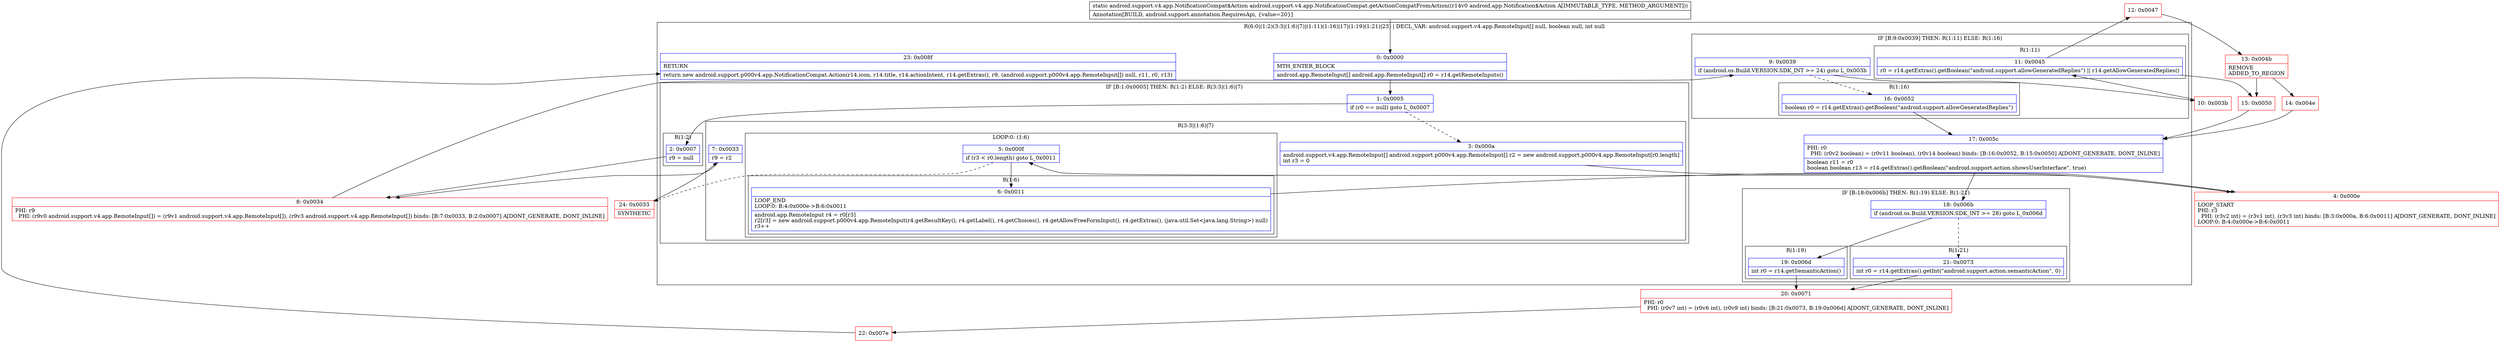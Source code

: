 digraph "CFG forandroid.support.v4.app.NotificationCompat.getActionCompatFromAction(Landroid\/app\/Notification$Action;)Landroid\/support\/v4\/app\/NotificationCompat$Action;" {
subgraph cluster_Region_543980163 {
label = "R(6:0|(1:2)(3:3|(1:6)|7)|(1:11)(1:16)|17|(1:19)(1:21)|23) | DECL_VAR: android.support.v4.app.RemoteInput[] null, boolean null, int null\l";
node [shape=record,color=blue];
Node_0 [shape=record,label="{0\:\ 0x0000|MTH_ENTER_BLOCK\l|android.app.RemoteInput[] android.app.RemoteInput[] r0 = r14.getRemoteInputs()\l}"];
subgraph cluster_IfRegion_731898022 {
label = "IF [B:1:0x0005] THEN: R(1:2) ELSE: R(3:3|(1:6)|7)";
node [shape=record,color=blue];
Node_1 [shape=record,label="{1\:\ 0x0005|if (r0 == null) goto L_0x0007\l}"];
subgraph cluster_Region_1405848665 {
label = "R(1:2)";
node [shape=record,color=blue];
Node_2 [shape=record,label="{2\:\ 0x0007|r9 = null\l}"];
}
subgraph cluster_Region_8555869 {
label = "R(3:3|(1:6)|7)";
node [shape=record,color=blue];
Node_3 [shape=record,label="{3\:\ 0x000a|android.support.v4.app.RemoteInput[] android.support.p000v4.app.RemoteInput[] r2 = new android.support.p000v4.app.RemoteInput[r0.length]\lint r3 = 0\l}"];
subgraph cluster_LoopRegion_1149109409 {
label = "LOOP:0: (1:6)";
node [shape=record,color=blue];
Node_5 [shape=record,label="{5\:\ 0x000f|if (r3 \< r0.length) goto L_0x0011\l}"];
subgraph cluster_Region_117819087 {
label = "R(1:6)";
node [shape=record,color=blue];
Node_6 [shape=record,label="{6\:\ 0x0011|LOOP_END\lLOOP:0: B:4:0x000e\-\>B:6:0x0011\l|android.app.RemoteInput r4 = r0[r3]\lr2[r3] = new android.support.p000v4.app.RemoteInput(r4.getResultKey(), r4.getLabel(), r4.getChoices(), r4.getAllowFreeFormInput(), r4.getExtras(), (java.util.Set\<java.lang.String\>) null)\lr3++\l}"];
}
}
Node_7 [shape=record,label="{7\:\ 0x0033|r9 = r2\l}"];
}
}
subgraph cluster_IfRegion_192078419 {
label = "IF [B:9:0x0039] THEN: R(1:11) ELSE: R(1:16)";
node [shape=record,color=blue];
Node_9 [shape=record,label="{9\:\ 0x0039|if (android.os.Build.VERSION.SDK_INT \>= 24) goto L_0x003b\l}"];
subgraph cluster_Region_1943553091 {
label = "R(1:11)";
node [shape=record,color=blue];
Node_11 [shape=record,label="{11\:\ 0x0045|r0 = r14.getExtras().getBoolean(\"android.support.allowGeneratedReplies\") \|\| r14.getAllowGeneratedReplies()\l}"];
}
subgraph cluster_Region_1203178264 {
label = "R(1:16)";
node [shape=record,color=blue];
Node_16 [shape=record,label="{16\:\ 0x0052|boolean r0 = r14.getExtras().getBoolean(\"android.support.allowGeneratedReplies\")\l}"];
}
}
Node_17 [shape=record,label="{17\:\ 0x005c|PHI: r0 \l  PHI: (r0v2 boolean) = (r0v11 boolean), (r0v14 boolean) binds: [B:16:0x0052, B:15:0x0050] A[DONT_GENERATE, DONT_INLINE]\l|boolean r11 = r0\lboolean boolean r13 = r14.getExtras().getBoolean(\"android.support.action.showsUserInterface\", true)\l}"];
subgraph cluster_IfRegion_790915578 {
label = "IF [B:18:0x006b] THEN: R(1:19) ELSE: R(1:21)";
node [shape=record,color=blue];
Node_18 [shape=record,label="{18\:\ 0x006b|if (android.os.Build.VERSION.SDK_INT \>= 28) goto L_0x006d\l}"];
subgraph cluster_Region_1432625420 {
label = "R(1:19)";
node [shape=record,color=blue];
Node_19 [shape=record,label="{19\:\ 0x006d|int r0 = r14.getSemanticAction()\l}"];
}
subgraph cluster_Region_1522718537 {
label = "R(1:21)";
node [shape=record,color=blue];
Node_21 [shape=record,label="{21\:\ 0x0073|int r0 = r14.getExtras().getInt(\"android.support.action.semanticAction\", 0)\l}"];
}
}
Node_23 [shape=record,label="{23\:\ 0x008f|RETURN\l|return new android.support.p000v4.app.NotificationCompat.Action(r14.icon, r14.title, r14.actionIntent, r14.getExtras(), r9, (android.support.p000v4.app.RemoteInput[]) null, r11, r0, r13)\l}"];
}
Node_4 [shape=record,color=red,label="{4\:\ 0x000e|LOOP_START\lPHI: r3 \l  PHI: (r3v2 int) = (r3v1 int), (r3v3 int) binds: [B:3:0x000a, B:6:0x0011] A[DONT_GENERATE, DONT_INLINE]\lLOOP:0: B:4:0x000e\-\>B:6:0x0011\l}"];
Node_8 [shape=record,color=red,label="{8\:\ 0x0034|PHI: r9 \l  PHI: (r9v0 android.support.v4.app.RemoteInput[]) = (r9v1 android.support.v4.app.RemoteInput[]), (r9v3 android.support.v4.app.RemoteInput[]) binds: [B:7:0x0033, B:2:0x0007] A[DONT_GENERATE, DONT_INLINE]\l}"];
Node_10 [shape=record,color=red,label="{10\:\ 0x003b}"];
Node_12 [shape=record,color=red,label="{12\:\ 0x0047}"];
Node_13 [shape=record,color=red,label="{13\:\ 0x004b|REMOVE\lADDED_TO_REGION\l}"];
Node_14 [shape=record,color=red,label="{14\:\ 0x004e}"];
Node_15 [shape=record,color=red,label="{15\:\ 0x0050}"];
Node_20 [shape=record,color=red,label="{20\:\ 0x0071|PHI: r0 \l  PHI: (r0v7 int) = (r0v6 int), (r0v9 int) binds: [B:21:0x0073, B:19:0x006d] A[DONT_GENERATE, DONT_INLINE]\l}"];
Node_22 [shape=record,color=red,label="{22\:\ 0x007e}"];
Node_24 [shape=record,color=red,label="{24\:\ 0x0033|SYNTHETIC\l}"];
MethodNode[shape=record,label="{static android.support.v4.app.NotificationCompat$Action android.support.v4.app.NotificationCompat.getActionCompatFromAction((r14v0 android.app.Notification$Action A[IMMUTABLE_TYPE, METHOD_ARGUMENT]))  | Annotation[BUILD, android.support.annotation.RequiresApi, \{value=20\}]\l}"];
MethodNode -> Node_0;
Node_0 -> Node_1;
Node_1 -> Node_2;
Node_1 -> Node_3[style=dashed];
Node_2 -> Node_8;
Node_3 -> Node_4;
Node_5 -> Node_6;
Node_5 -> Node_24[style=dashed];
Node_6 -> Node_4;
Node_7 -> Node_8;
Node_9 -> Node_10;
Node_9 -> Node_16[style=dashed];
Node_11 -> Node_12;
Node_11 -> Node_15;
Node_16 -> Node_17;
Node_17 -> Node_18;
Node_18 -> Node_19;
Node_18 -> Node_21[style=dashed];
Node_19 -> Node_20;
Node_21 -> Node_20;
Node_4 -> Node_5;
Node_8 -> Node_9;
Node_10 -> Node_11;
Node_12 -> Node_13;
Node_13 -> Node_14;
Node_13 -> Node_15;
Node_14 -> Node_17;
Node_15 -> Node_17;
Node_20 -> Node_22;
Node_22 -> Node_23;
Node_24 -> Node_7;
}

